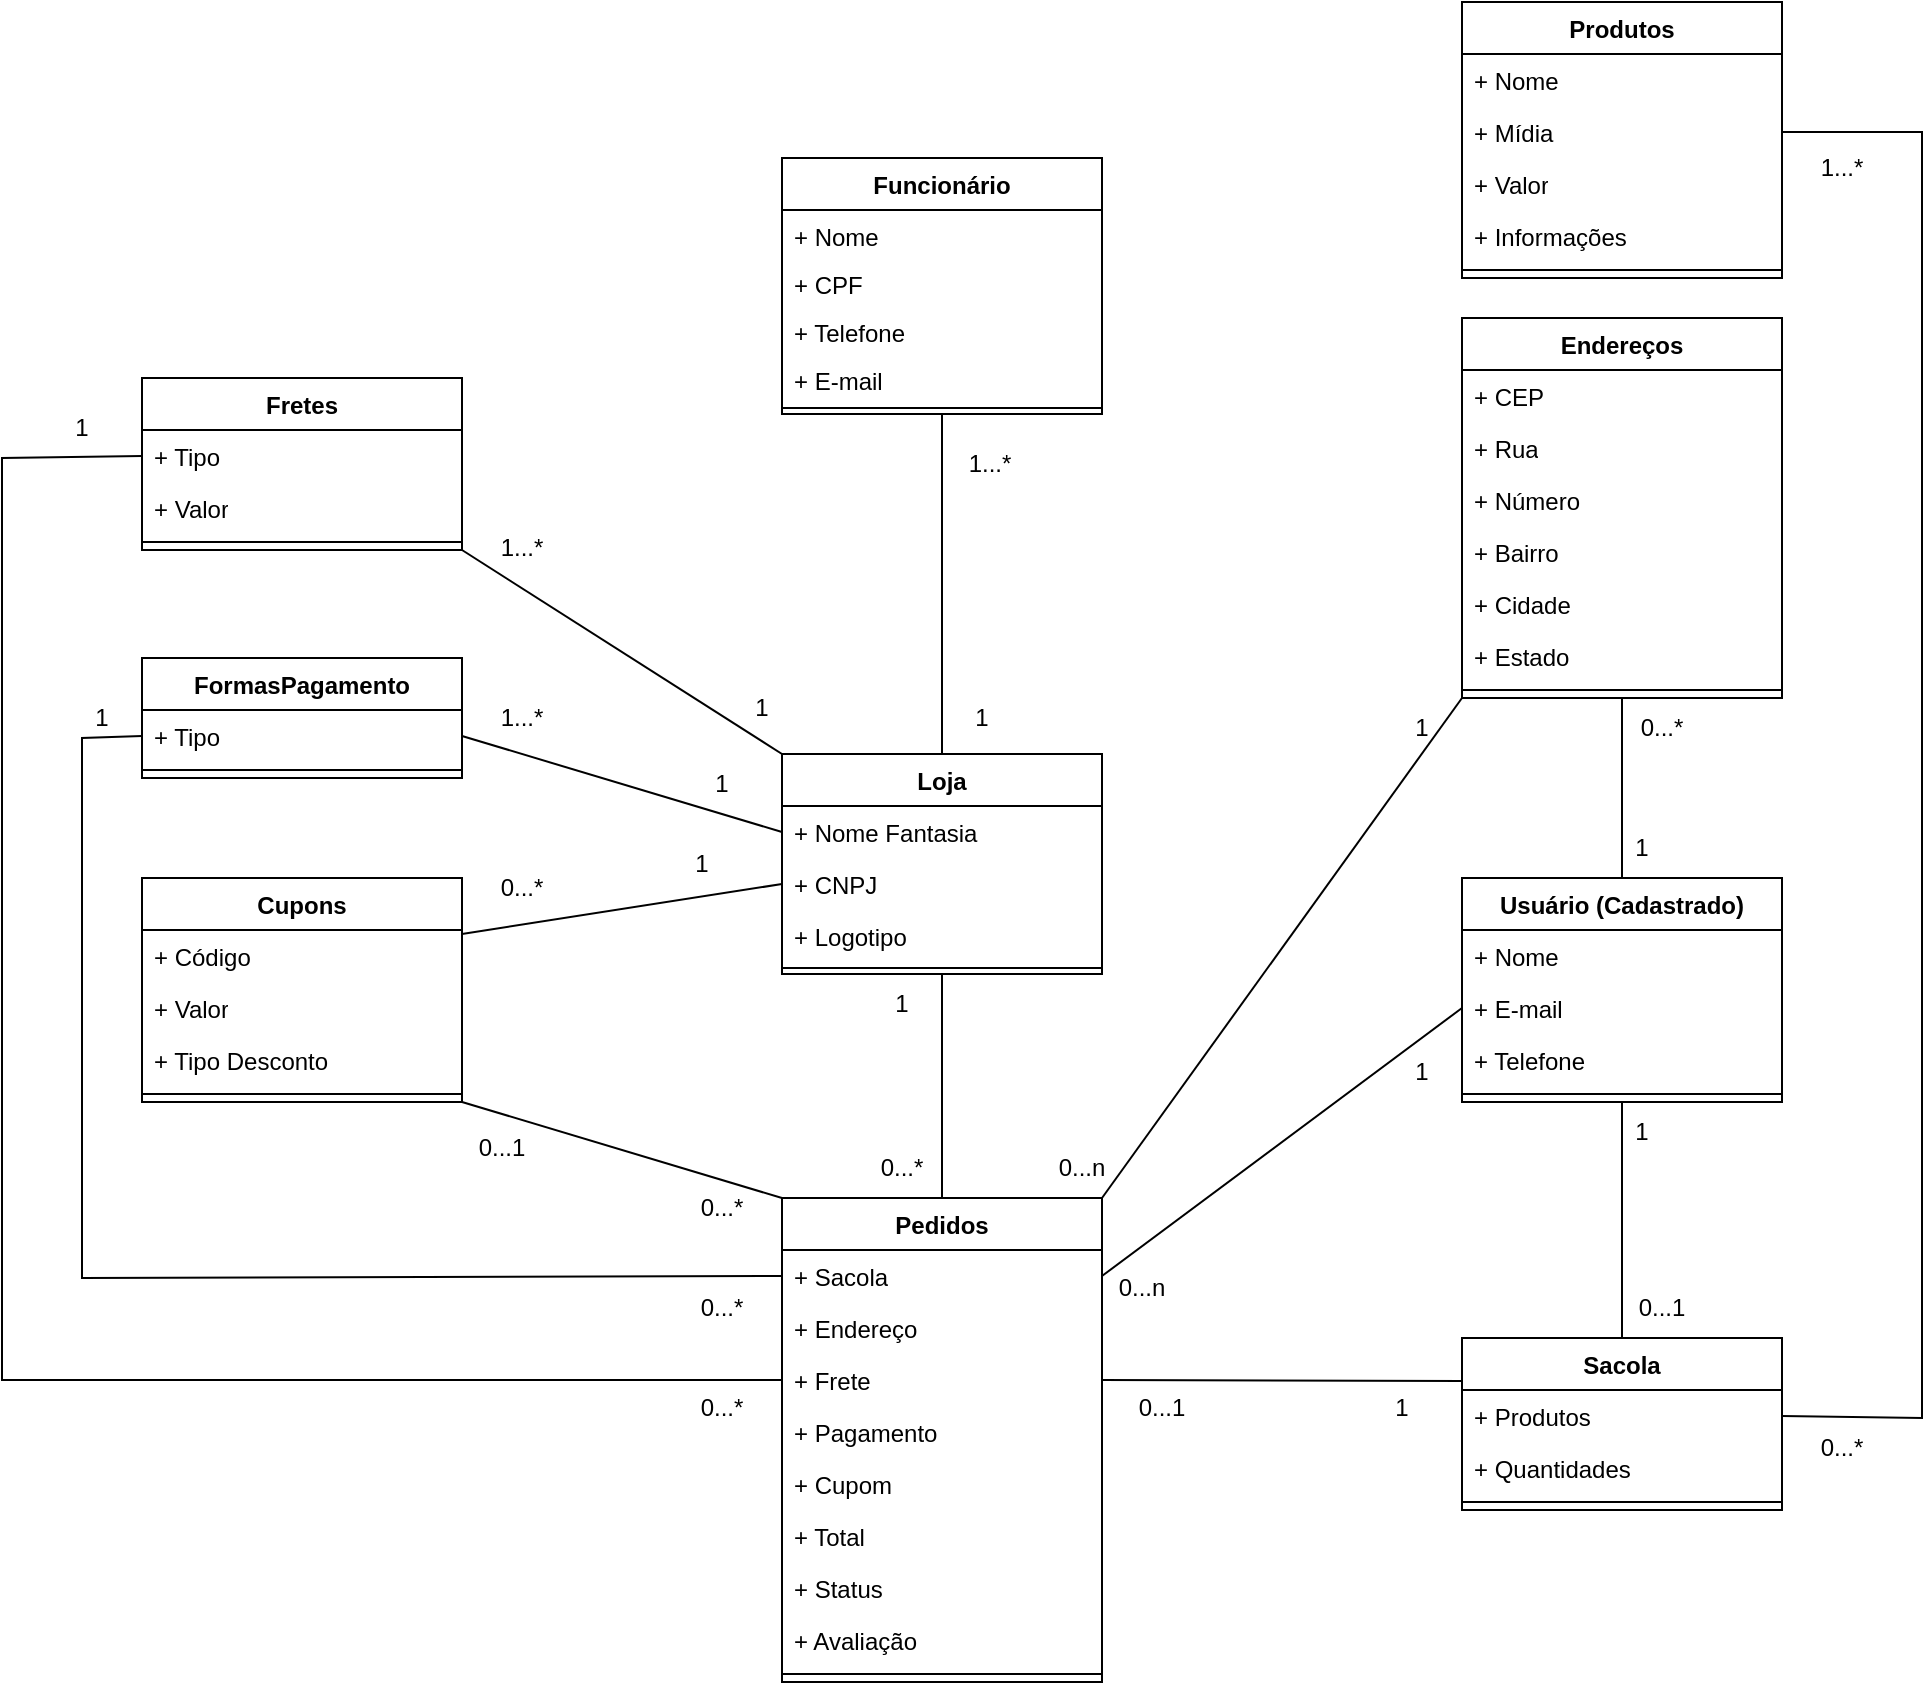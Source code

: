 <mxfile version="24.2.3" type="device">
  <diagram id="C5RBs43oDa-KdzZeNtuy" name="Page-1">
    <mxGraphModel dx="2261" dy="1915" grid="1" gridSize="10" guides="1" tooltips="1" connect="1" arrows="1" fold="1" page="1" pageScale="1" pageWidth="827" pageHeight="1169" math="0" shadow="0">
      <root>
        <mxCell id="WIyWlLk6GJQsqaUBKTNV-0" />
        <mxCell id="WIyWlLk6GJQsqaUBKTNV-1" parent="WIyWlLk6GJQsqaUBKTNV-0" />
        <mxCell id="tByrZ4kUZV2hlQF3_Y7a-0" value="Funcionário" style="swimlane;fontStyle=1;align=center;verticalAlign=top;childLayout=stackLayout;horizontal=1;startSize=26;horizontalStack=0;resizeParent=1;resizeParentMax=0;resizeLast=0;collapsible=1;marginBottom=0;whiteSpace=wrap;html=1;" parent="WIyWlLk6GJQsqaUBKTNV-1" vertex="1">
          <mxGeometry x="280" y="-120" width="160" height="128" as="geometry" />
        </mxCell>
        <mxCell id="tByrZ4kUZV2hlQF3_Y7a-1" value="+ Nome" style="text;strokeColor=none;fillColor=none;align=left;verticalAlign=top;spacingLeft=4;spacingRight=4;overflow=hidden;rotatable=0;points=[[0,0.5],[1,0.5]];portConstraint=eastwest;whiteSpace=wrap;html=1;" parent="tByrZ4kUZV2hlQF3_Y7a-0" vertex="1">
          <mxGeometry y="26" width="160" height="24" as="geometry" />
        </mxCell>
        <mxCell id="tByrZ4kUZV2hlQF3_Y7a-45" value="+ CPF" style="text;strokeColor=none;fillColor=none;align=left;verticalAlign=top;spacingLeft=4;spacingRight=4;overflow=hidden;rotatable=0;points=[[0,0.5],[1,0.5]];portConstraint=eastwest;whiteSpace=wrap;html=1;" parent="tByrZ4kUZV2hlQF3_Y7a-0" vertex="1">
          <mxGeometry y="50" width="160" height="24" as="geometry" />
        </mxCell>
        <mxCell id="kVA3D5kcVRuy-kM1eY3f-5" value="+ Telefone" style="text;strokeColor=none;fillColor=none;align=left;verticalAlign=top;spacingLeft=4;spacingRight=4;overflow=hidden;rotatable=0;points=[[0,0.5],[1,0.5]];portConstraint=eastwest;whiteSpace=wrap;html=1;" vertex="1" parent="tByrZ4kUZV2hlQF3_Y7a-0">
          <mxGeometry y="74" width="160" height="24" as="geometry" />
        </mxCell>
        <mxCell id="kVA3D5kcVRuy-kM1eY3f-6" value="+ E-mail" style="text;strokeColor=none;fillColor=none;align=left;verticalAlign=top;spacingLeft=4;spacingRight=4;overflow=hidden;rotatable=0;points=[[0,0.5],[1,0.5]];portConstraint=eastwest;whiteSpace=wrap;html=1;" vertex="1" parent="tByrZ4kUZV2hlQF3_Y7a-0">
          <mxGeometry y="98" width="160" height="24" as="geometry" />
        </mxCell>
        <mxCell id="tByrZ4kUZV2hlQF3_Y7a-2" value="" style="line;strokeWidth=1;fillColor=none;align=left;verticalAlign=middle;spacingTop=-1;spacingLeft=3;spacingRight=3;rotatable=0;labelPosition=right;points=[];portConstraint=eastwest;strokeColor=inherit;" parent="tByrZ4kUZV2hlQF3_Y7a-0" vertex="1">
          <mxGeometry y="122" width="160" height="6" as="geometry" />
        </mxCell>
        <mxCell id="tByrZ4kUZV2hlQF3_Y7a-4" value="Loja" style="swimlane;fontStyle=1;align=center;verticalAlign=top;childLayout=stackLayout;horizontal=1;startSize=26;horizontalStack=0;resizeParent=1;resizeParentMax=0;resizeLast=0;collapsible=1;marginBottom=0;whiteSpace=wrap;html=1;" parent="WIyWlLk6GJQsqaUBKTNV-1" vertex="1">
          <mxGeometry x="280" y="178" width="160" height="110" as="geometry">
            <mxRectangle x="280" y="260" width="60" height="30" as="alternateBounds" />
          </mxGeometry>
        </mxCell>
        <mxCell id="tByrZ4kUZV2hlQF3_Y7a-5" value="+ Nome Fantasia" style="text;strokeColor=none;fillColor=none;align=left;verticalAlign=top;spacingLeft=4;spacingRight=4;overflow=hidden;rotatable=0;points=[[0,0.5],[1,0.5]];portConstraint=eastwest;whiteSpace=wrap;html=1;" parent="tByrZ4kUZV2hlQF3_Y7a-4" vertex="1">
          <mxGeometry y="26" width="160" height="26" as="geometry" />
        </mxCell>
        <mxCell id="tByrZ4kUZV2hlQF3_Y7a-43" value="+ CNPJ" style="text;strokeColor=none;fillColor=none;align=left;verticalAlign=top;spacingLeft=4;spacingRight=4;overflow=hidden;rotatable=0;points=[[0,0.5],[1,0.5]];portConstraint=eastwest;whiteSpace=wrap;html=1;" parent="tByrZ4kUZV2hlQF3_Y7a-4" vertex="1">
          <mxGeometry y="52" width="160" height="26" as="geometry" />
        </mxCell>
        <mxCell id="tByrZ4kUZV2hlQF3_Y7a-44" value="+ Logotipo" style="text;strokeColor=none;fillColor=none;align=left;verticalAlign=top;spacingLeft=4;spacingRight=4;overflow=hidden;rotatable=0;points=[[0,0.5],[1,0.5]];portConstraint=eastwest;whiteSpace=wrap;html=1;" parent="tByrZ4kUZV2hlQF3_Y7a-4" vertex="1">
          <mxGeometry y="78" width="160" height="26" as="geometry" />
        </mxCell>
        <mxCell id="tByrZ4kUZV2hlQF3_Y7a-6" value="" style="line;strokeWidth=1;fillColor=none;align=left;verticalAlign=middle;spacingTop=-1;spacingLeft=3;spacingRight=3;rotatable=0;labelPosition=right;points=[];portConstraint=eastwest;strokeColor=inherit;" parent="tByrZ4kUZV2hlQF3_Y7a-4" vertex="1">
          <mxGeometry y="104" width="160" height="6" as="geometry" />
        </mxCell>
        <mxCell id="tByrZ4kUZV2hlQF3_Y7a-8" value="Produtos" style="swimlane;fontStyle=1;align=center;verticalAlign=top;childLayout=stackLayout;horizontal=1;startSize=26;horizontalStack=0;resizeParent=1;resizeParentMax=0;resizeLast=0;collapsible=1;marginBottom=0;whiteSpace=wrap;html=1;" parent="WIyWlLk6GJQsqaUBKTNV-1" vertex="1">
          <mxGeometry x="620" y="-198" width="160" height="138" as="geometry" />
        </mxCell>
        <mxCell id="tByrZ4kUZV2hlQF3_Y7a-9" value="+ Nome" style="text;strokeColor=none;fillColor=none;align=left;verticalAlign=top;spacingLeft=4;spacingRight=4;overflow=hidden;rotatable=0;points=[[0,0.5],[1,0.5]];portConstraint=eastwest;whiteSpace=wrap;html=1;" parent="tByrZ4kUZV2hlQF3_Y7a-8" vertex="1">
          <mxGeometry y="26" width="160" height="26" as="geometry" />
        </mxCell>
        <mxCell id="tByrZ4kUZV2hlQF3_Y7a-55" value="+ Mídia" style="text;strokeColor=none;fillColor=none;align=left;verticalAlign=top;spacingLeft=4;spacingRight=4;overflow=hidden;rotatable=0;points=[[0,0.5],[1,0.5]];portConstraint=eastwest;whiteSpace=wrap;html=1;" parent="tByrZ4kUZV2hlQF3_Y7a-8" vertex="1">
          <mxGeometry y="52" width="160" height="26" as="geometry" />
        </mxCell>
        <mxCell id="tByrZ4kUZV2hlQF3_Y7a-56" value="+ Valor" style="text;strokeColor=none;fillColor=none;align=left;verticalAlign=top;spacingLeft=4;spacingRight=4;overflow=hidden;rotatable=0;points=[[0,0.5],[1,0.5]];portConstraint=eastwest;whiteSpace=wrap;html=1;" parent="tByrZ4kUZV2hlQF3_Y7a-8" vertex="1">
          <mxGeometry y="78" width="160" height="26" as="geometry" />
        </mxCell>
        <mxCell id="tByrZ4kUZV2hlQF3_Y7a-57" value="+ Informações" style="text;strokeColor=none;fillColor=none;align=left;verticalAlign=top;spacingLeft=4;spacingRight=4;overflow=hidden;rotatable=0;points=[[0,0.5],[1,0.5]];portConstraint=eastwest;whiteSpace=wrap;html=1;" parent="tByrZ4kUZV2hlQF3_Y7a-8" vertex="1">
          <mxGeometry y="104" width="160" height="26" as="geometry" />
        </mxCell>
        <mxCell id="tByrZ4kUZV2hlQF3_Y7a-10" value="" style="line;strokeWidth=1;fillColor=none;align=left;verticalAlign=middle;spacingTop=-1;spacingLeft=3;spacingRight=3;rotatable=0;labelPosition=right;points=[];portConstraint=eastwest;strokeColor=inherit;" parent="tByrZ4kUZV2hlQF3_Y7a-8" vertex="1">
          <mxGeometry y="130" width="160" height="8" as="geometry" />
        </mxCell>
        <mxCell id="tByrZ4kUZV2hlQF3_Y7a-12" value="Fretes" style="swimlane;fontStyle=1;align=center;verticalAlign=top;childLayout=stackLayout;horizontal=1;startSize=26;horizontalStack=0;resizeParent=1;resizeParentMax=0;resizeLast=0;collapsible=1;marginBottom=0;whiteSpace=wrap;html=1;" parent="WIyWlLk6GJQsqaUBKTNV-1" vertex="1">
          <mxGeometry x="-40" y="-10" width="160" height="86" as="geometry" />
        </mxCell>
        <mxCell id="tByrZ4kUZV2hlQF3_Y7a-13" value="+ Tipo" style="text;strokeColor=none;fillColor=none;align=left;verticalAlign=top;spacingLeft=4;spacingRight=4;overflow=hidden;rotatable=0;points=[[0,0.5],[1,0.5]];portConstraint=eastwest;whiteSpace=wrap;html=1;" parent="tByrZ4kUZV2hlQF3_Y7a-12" vertex="1">
          <mxGeometry y="26" width="160" height="26" as="geometry" />
        </mxCell>
        <mxCell id="tByrZ4kUZV2hlQF3_Y7a-59" value="+ Valor" style="text;strokeColor=none;fillColor=none;align=left;verticalAlign=top;spacingLeft=4;spacingRight=4;overflow=hidden;rotatable=0;points=[[0,0.5],[1,0.5]];portConstraint=eastwest;whiteSpace=wrap;html=1;" parent="tByrZ4kUZV2hlQF3_Y7a-12" vertex="1">
          <mxGeometry y="52" width="160" height="26" as="geometry" />
        </mxCell>
        <mxCell id="tByrZ4kUZV2hlQF3_Y7a-14" value="" style="line;strokeWidth=1;fillColor=none;align=left;verticalAlign=middle;spacingTop=-1;spacingLeft=3;spacingRight=3;rotatable=0;labelPosition=right;points=[];portConstraint=eastwest;strokeColor=inherit;" parent="tByrZ4kUZV2hlQF3_Y7a-12" vertex="1">
          <mxGeometry y="78" width="160" height="8" as="geometry" />
        </mxCell>
        <mxCell id="tByrZ4kUZV2hlQF3_Y7a-16" value="Cupons" style="swimlane;fontStyle=1;align=center;verticalAlign=top;childLayout=stackLayout;horizontal=1;startSize=26;horizontalStack=0;resizeParent=1;resizeParentMax=0;resizeLast=0;collapsible=1;marginBottom=0;whiteSpace=wrap;html=1;" parent="WIyWlLk6GJQsqaUBKTNV-1" vertex="1">
          <mxGeometry x="-40" y="240" width="160" height="112" as="geometry" />
        </mxCell>
        <mxCell id="tByrZ4kUZV2hlQF3_Y7a-17" value="+ Código" style="text;strokeColor=none;fillColor=none;align=left;verticalAlign=top;spacingLeft=4;spacingRight=4;overflow=hidden;rotatable=0;points=[[0,0.5],[1,0.5]];portConstraint=eastwest;whiteSpace=wrap;html=1;" parent="tByrZ4kUZV2hlQF3_Y7a-16" vertex="1">
          <mxGeometry y="26" width="160" height="26" as="geometry" />
        </mxCell>
        <mxCell id="tByrZ4kUZV2hlQF3_Y7a-46" value="+ Valor" style="text;strokeColor=none;fillColor=none;align=left;verticalAlign=top;spacingLeft=4;spacingRight=4;overflow=hidden;rotatable=0;points=[[0,0.5],[1,0.5]];portConstraint=eastwest;whiteSpace=wrap;html=1;" parent="tByrZ4kUZV2hlQF3_Y7a-16" vertex="1">
          <mxGeometry y="52" width="160" height="26" as="geometry" />
        </mxCell>
        <mxCell id="tByrZ4kUZV2hlQF3_Y7a-47" value="+ Tipo Desconto" style="text;strokeColor=none;fillColor=none;align=left;verticalAlign=top;spacingLeft=4;spacingRight=4;overflow=hidden;rotatable=0;points=[[0,0.5],[1,0.5]];portConstraint=eastwest;whiteSpace=wrap;html=1;" parent="tByrZ4kUZV2hlQF3_Y7a-16" vertex="1">
          <mxGeometry y="78" width="160" height="26" as="geometry" />
        </mxCell>
        <mxCell id="tByrZ4kUZV2hlQF3_Y7a-18" value="" style="line;strokeWidth=1;fillColor=none;align=left;verticalAlign=middle;spacingTop=-1;spacingLeft=3;spacingRight=3;rotatable=0;labelPosition=right;points=[];portConstraint=eastwest;strokeColor=inherit;" parent="tByrZ4kUZV2hlQF3_Y7a-16" vertex="1">
          <mxGeometry y="104" width="160" height="8" as="geometry" />
        </mxCell>
        <mxCell id="tByrZ4kUZV2hlQF3_Y7a-20" value="Pedidos" style="swimlane;fontStyle=1;align=center;verticalAlign=top;childLayout=stackLayout;horizontal=1;startSize=26;horizontalStack=0;resizeParent=1;resizeParentMax=0;resizeLast=0;collapsible=1;marginBottom=0;whiteSpace=wrap;html=1;" parent="WIyWlLk6GJQsqaUBKTNV-1" vertex="1">
          <mxGeometry x="280" y="400" width="160" height="242" as="geometry" />
        </mxCell>
        <mxCell id="tByrZ4kUZV2hlQF3_Y7a-21" value="+ Sacola" style="text;strokeColor=none;fillColor=none;align=left;verticalAlign=top;spacingLeft=4;spacingRight=4;overflow=hidden;rotatable=0;points=[[0,0.5],[1,0.5]];portConstraint=eastwest;whiteSpace=wrap;html=1;" parent="tByrZ4kUZV2hlQF3_Y7a-20" vertex="1">
          <mxGeometry y="26" width="160" height="26" as="geometry" />
        </mxCell>
        <mxCell id="tByrZ4kUZV2hlQF3_Y7a-60" value="+ Endereço" style="text;strokeColor=none;fillColor=none;align=left;verticalAlign=top;spacingLeft=4;spacingRight=4;overflow=hidden;rotatable=0;points=[[0,0.5],[1,0.5]];portConstraint=eastwest;whiteSpace=wrap;html=1;" parent="tByrZ4kUZV2hlQF3_Y7a-20" vertex="1">
          <mxGeometry y="52" width="160" height="26" as="geometry" />
        </mxCell>
        <mxCell id="tByrZ4kUZV2hlQF3_Y7a-61" value="+ Frete" style="text;strokeColor=none;fillColor=none;align=left;verticalAlign=top;spacingLeft=4;spacingRight=4;overflow=hidden;rotatable=0;points=[[0,0.5],[1,0.5]];portConstraint=eastwest;whiteSpace=wrap;html=1;" parent="tByrZ4kUZV2hlQF3_Y7a-20" vertex="1">
          <mxGeometry y="78" width="160" height="26" as="geometry" />
        </mxCell>
        <mxCell id="tByrZ4kUZV2hlQF3_Y7a-63" value="+ Pagamento" style="text;strokeColor=none;fillColor=none;align=left;verticalAlign=top;spacingLeft=4;spacingRight=4;overflow=hidden;rotatable=0;points=[[0,0.5],[1,0.5]];portConstraint=eastwest;whiteSpace=wrap;html=1;" parent="tByrZ4kUZV2hlQF3_Y7a-20" vertex="1">
          <mxGeometry y="104" width="160" height="26" as="geometry" />
        </mxCell>
        <mxCell id="tByrZ4kUZV2hlQF3_Y7a-62" value="+ Cupom" style="text;strokeColor=none;fillColor=none;align=left;verticalAlign=top;spacingLeft=4;spacingRight=4;overflow=hidden;rotatable=0;points=[[0,0.5],[1,0.5]];portConstraint=eastwest;whiteSpace=wrap;html=1;" parent="tByrZ4kUZV2hlQF3_Y7a-20" vertex="1">
          <mxGeometry y="130" width="160" height="26" as="geometry" />
        </mxCell>
        <mxCell id="kVA3D5kcVRuy-kM1eY3f-3" value="+ Total" style="text;strokeColor=none;fillColor=none;align=left;verticalAlign=top;spacingLeft=4;spacingRight=4;overflow=hidden;rotatable=0;points=[[0,0.5],[1,0.5]];portConstraint=eastwest;whiteSpace=wrap;html=1;" vertex="1" parent="tByrZ4kUZV2hlQF3_Y7a-20">
          <mxGeometry y="156" width="160" height="26" as="geometry" />
        </mxCell>
        <mxCell id="kVA3D5kcVRuy-kM1eY3f-2" value="+ Status" style="text;strokeColor=none;fillColor=none;align=left;verticalAlign=top;spacingLeft=4;spacingRight=4;overflow=hidden;rotatable=0;points=[[0,0.5],[1,0.5]];portConstraint=eastwest;whiteSpace=wrap;html=1;" vertex="1" parent="tByrZ4kUZV2hlQF3_Y7a-20">
          <mxGeometry y="182" width="160" height="26" as="geometry" />
        </mxCell>
        <mxCell id="kVA3D5kcVRuy-kM1eY3f-4" value="+ Avaliação" style="text;strokeColor=none;fillColor=none;align=left;verticalAlign=top;spacingLeft=4;spacingRight=4;overflow=hidden;rotatable=0;points=[[0,0.5],[1,0.5]];portConstraint=eastwest;whiteSpace=wrap;html=1;" vertex="1" parent="tByrZ4kUZV2hlQF3_Y7a-20">
          <mxGeometry y="208" width="160" height="26" as="geometry" />
        </mxCell>
        <mxCell id="tByrZ4kUZV2hlQF3_Y7a-22" value="" style="line;strokeWidth=1;fillColor=none;align=left;verticalAlign=middle;spacingTop=-1;spacingLeft=3;spacingRight=3;rotatable=0;labelPosition=right;points=[];portConstraint=eastwest;strokeColor=inherit;" parent="tByrZ4kUZV2hlQF3_Y7a-20" vertex="1">
          <mxGeometry y="234" width="160" height="8" as="geometry" />
        </mxCell>
        <mxCell id="tByrZ4kUZV2hlQF3_Y7a-24" value="Sacola" style="swimlane;fontStyle=1;align=center;verticalAlign=top;childLayout=stackLayout;horizontal=1;startSize=26;horizontalStack=0;resizeParent=1;resizeParentMax=0;resizeLast=0;collapsible=1;marginBottom=0;whiteSpace=wrap;html=1;" parent="WIyWlLk6GJQsqaUBKTNV-1" vertex="1">
          <mxGeometry x="620" y="470" width="160" height="86" as="geometry" />
        </mxCell>
        <mxCell id="tByrZ4kUZV2hlQF3_Y7a-25" value="+ Produtos" style="text;strokeColor=none;fillColor=none;align=left;verticalAlign=top;spacingLeft=4;spacingRight=4;overflow=hidden;rotatable=0;points=[[0,0.5],[1,0.5]];portConstraint=eastwest;whiteSpace=wrap;html=1;" parent="tByrZ4kUZV2hlQF3_Y7a-24" vertex="1">
          <mxGeometry y="26" width="160" height="26" as="geometry" />
        </mxCell>
        <mxCell id="tByrZ4kUZV2hlQF3_Y7a-58" value="+ Quantidades" style="text;strokeColor=none;fillColor=none;align=left;verticalAlign=top;spacingLeft=4;spacingRight=4;overflow=hidden;rotatable=0;points=[[0,0.5],[1,0.5]];portConstraint=eastwest;whiteSpace=wrap;html=1;" parent="tByrZ4kUZV2hlQF3_Y7a-24" vertex="1">
          <mxGeometry y="52" width="160" height="26" as="geometry" />
        </mxCell>
        <mxCell id="tByrZ4kUZV2hlQF3_Y7a-26" value="" style="line;strokeWidth=1;fillColor=none;align=left;verticalAlign=middle;spacingTop=-1;spacingLeft=3;spacingRight=3;rotatable=0;labelPosition=right;points=[];portConstraint=eastwest;strokeColor=inherit;" parent="tByrZ4kUZV2hlQF3_Y7a-24" vertex="1">
          <mxGeometry y="78" width="160" height="8" as="geometry" />
        </mxCell>
        <mxCell id="tByrZ4kUZV2hlQF3_Y7a-28" value="Usuário (Cadastrado)" style="swimlane;fontStyle=1;align=center;verticalAlign=top;childLayout=stackLayout;horizontal=1;startSize=26;horizontalStack=0;resizeParent=1;resizeParentMax=0;resizeLast=0;collapsible=1;marginBottom=0;whiteSpace=wrap;html=1;" parent="WIyWlLk6GJQsqaUBKTNV-1" vertex="1">
          <mxGeometry x="620" y="240" width="160" height="112" as="geometry" />
        </mxCell>
        <mxCell id="tByrZ4kUZV2hlQF3_Y7a-29" value="+ Nome" style="text;strokeColor=none;fillColor=none;align=left;verticalAlign=top;spacingLeft=4;spacingRight=4;overflow=hidden;rotatable=0;points=[[0,0.5],[1,0.5]];portConstraint=eastwest;whiteSpace=wrap;html=1;" parent="tByrZ4kUZV2hlQF3_Y7a-28" vertex="1">
          <mxGeometry y="26" width="160" height="26" as="geometry" />
        </mxCell>
        <mxCell id="tByrZ4kUZV2hlQF3_Y7a-48" value="+ E-mail" style="text;strokeColor=none;fillColor=none;align=left;verticalAlign=top;spacingLeft=4;spacingRight=4;overflow=hidden;rotatable=0;points=[[0,0.5],[1,0.5]];portConstraint=eastwest;whiteSpace=wrap;html=1;" parent="tByrZ4kUZV2hlQF3_Y7a-28" vertex="1">
          <mxGeometry y="52" width="160" height="26" as="geometry" />
        </mxCell>
        <mxCell id="tByrZ4kUZV2hlQF3_Y7a-49" value="+ Telefone" style="text;strokeColor=none;fillColor=none;align=left;verticalAlign=top;spacingLeft=4;spacingRight=4;overflow=hidden;rotatable=0;points=[[0,0.5],[1,0.5]];portConstraint=eastwest;whiteSpace=wrap;html=1;" parent="tByrZ4kUZV2hlQF3_Y7a-28" vertex="1">
          <mxGeometry y="78" width="160" height="26" as="geometry" />
        </mxCell>
        <mxCell id="tByrZ4kUZV2hlQF3_Y7a-30" value="" style="line;strokeWidth=1;fillColor=none;align=left;verticalAlign=middle;spacingTop=-1;spacingLeft=3;spacingRight=3;rotatable=0;labelPosition=right;points=[];portConstraint=eastwest;strokeColor=inherit;" parent="tByrZ4kUZV2hlQF3_Y7a-28" vertex="1">
          <mxGeometry y="104" width="160" height="8" as="geometry" />
        </mxCell>
        <mxCell id="tByrZ4kUZV2hlQF3_Y7a-32" value="Endereços" style="swimlane;fontStyle=1;align=center;verticalAlign=top;childLayout=stackLayout;horizontal=1;startSize=26;horizontalStack=0;resizeParent=1;resizeParentMax=0;resizeLast=0;collapsible=1;marginBottom=0;whiteSpace=wrap;html=1;" parent="WIyWlLk6GJQsqaUBKTNV-1" vertex="1">
          <mxGeometry x="620" y="-40" width="160" height="190" as="geometry" />
        </mxCell>
        <mxCell id="tByrZ4kUZV2hlQF3_Y7a-33" value="+ CEP" style="text;strokeColor=none;fillColor=none;align=left;verticalAlign=top;spacingLeft=4;spacingRight=4;overflow=hidden;rotatable=0;points=[[0,0.5],[1,0.5]];portConstraint=eastwest;whiteSpace=wrap;html=1;" parent="tByrZ4kUZV2hlQF3_Y7a-32" vertex="1">
          <mxGeometry y="26" width="160" height="26" as="geometry" />
        </mxCell>
        <mxCell id="tByrZ4kUZV2hlQF3_Y7a-51" value="+ Rua" style="text;strokeColor=none;fillColor=none;align=left;verticalAlign=top;spacingLeft=4;spacingRight=4;overflow=hidden;rotatable=0;points=[[0,0.5],[1,0.5]];portConstraint=eastwest;whiteSpace=wrap;html=1;" parent="tByrZ4kUZV2hlQF3_Y7a-32" vertex="1">
          <mxGeometry y="52" width="160" height="26" as="geometry" />
        </mxCell>
        <mxCell id="tByrZ4kUZV2hlQF3_Y7a-52" value="+ Número" style="text;strokeColor=none;fillColor=none;align=left;verticalAlign=top;spacingLeft=4;spacingRight=4;overflow=hidden;rotatable=0;points=[[0,0.5],[1,0.5]];portConstraint=eastwest;whiteSpace=wrap;html=1;" parent="tByrZ4kUZV2hlQF3_Y7a-32" vertex="1">
          <mxGeometry y="78" width="160" height="26" as="geometry" />
        </mxCell>
        <mxCell id="tByrZ4kUZV2hlQF3_Y7a-53" value="+ Bairro" style="text;strokeColor=none;fillColor=none;align=left;verticalAlign=top;spacingLeft=4;spacingRight=4;overflow=hidden;rotatable=0;points=[[0,0.5],[1,0.5]];portConstraint=eastwest;whiteSpace=wrap;html=1;" parent="tByrZ4kUZV2hlQF3_Y7a-32" vertex="1">
          <mxGeometry y="104" width="160" height="26" as="geometry" />
        </mxCell>
        <mxCell id="kVA3D5kcVRuy-kM1eY3f-0" value="+ Cidade" style="text;strokeColor=none;fillColor=none;align=left;verticalAlign=top;spacingLeft=4;spacingRight=4;overflow=hidden;rotatable=0;points=[[0,0.5],[1,0.5]];portConstraint=eastwest;whiteSpace=wrap;html=1;" vertex="1" parent="tByrZ4kUZV2hlQF3_Y7a-32">
          <mxGeometry y="130" width="160" height="26" as="geometry" />
        </mxCell>
        <mxCell id="kVA3D5kcVRuy-kM1eY3f-1" value="+ Estado" style="text;strokeColor=none;fillColor=none;align=left;verticalAlign=top;spacingLeft=4;spacingRight=4;overflow=hidden;rotatable=0;points=[[0,0.5],[1,0.5]];portConstraint=eastwest;whiteSpace=wrap;html=1;" vertex="1" parent="tByrZ4kUZV2hlQF3_Y7a-32">
          <mxGeometry y="156" width="160" height="26" as="geometry" />
        </mxCell>
        <mxCell id="tByrZ4kUZV2hlQF3_Y7a-34" value="" style="line;strokeWidth=1;fillColor=none;align=left;verticalAlign=middle;spacingTop=-1;spacingLeft=3;spacingRight=3;rotatable=0;labelPosition=right;points=[];portConstraint=eastwest;strokeColor=inherit;" parent="tByrZ4kUZV2hlQF3_Y7a-32" vertex="1">
          <mxGeometry y="182" width="160" height="8" as="geometry" />
        </mxCell>
        <mxCell id="tByrZ4kUZV2hlQF3_Y7a-36" value="FormasPagamento" style="swimlane;fontStyle=1;align=center;verticalAlign=top;childLayout=stackLayout;horizontal=1;startSize=26;horizontalStack=0;resizeParent=1;resizeParentMax=0;resizeLast=0;collapsible=1;marginBottom=0;whiteSpace=wrap;html=1;" parent="WIyWlLk6GJQsqaUBKTNV-1" vertex="1">
          <mxGeometry x="-40" y="130" width="160" height="60" as="geometry" />
        </mxCell>
        <mxCell id="tByrZ4kUZV2hlQF3_Y7a-37" value="+ Tipo" style="text;strokeColor=none;fillColor=none;align=left;verticalAlign=top;spacingLeft=4;spacingRight=4;overflow=hidden;rotatable=0;points=[[0,0.5],[1,0.5]];portConstraint=eastwest;whiteSpace=wrap;html=1;" parent="tByrZ4kUZV2hlQF3_Y7a-36" vertex="1">
          <mxGeometry y="26" width="160" height="26" as="geometry" />
        </mxCell>
        <mxCell id="tByrZ4kUZV2hlQF3_Y7a-38" value="" style="line;strokeWidth=1;fillColor=none;align=left;verticalAlign=middle;spacingTop=-1;spacingLeft=3;spacingRight=3;rotatable=0;labelPosition=right;points=[];portConstraint=eastwest;strokeColor=inherit;" parent="tByrZ4kUZV2hlQF3_Y7a-36" vertex="1">
          <mxGeometry y="52" width="160" height="8" as="geometry" />
        </mxCell>
        <mxCell id="sFIjfg-P7H85I34g_4fi-9" value="" style="endArrow=none;html=1;rounded=0;entryX=0.5;entryY=1;entryDx=0;entryDy=0;exitX=0.5;exitY=0;exitDx=0;exitDy=0;" parent="WIyWlLk6GJQsqaUBKTNV-1" source="tByrZ4kUZV2hlQF3_Y7a-4" target="tByrZ4kUZV2hlQF3_Y7a-0" edge="1">
          <mxGeometry width="50" height="50" relative="1" as="geometry">
            <mxPoint x="390" y="290" as="sourcePoint" />
            <mxPoint x="440" y="240" as="targetPoint" />
          </mxGeometry>
        </mxCell>
        <mxCell id="sFIjfg-P7H85I34g_4fi-10" value="" style="endArrow=none;html=1;rounded=0;entryX=1;entryY=1;entryDx=0;entryDy=0;exitX=0;exitY=0;exitDx=0;exitDy=0;" parent="WIyWlLk6GJQsqaUBKTNV-1" source="tByrZ4kUZV2hlQF3_Y7a-4" target="tByrZ4kUZV2hlQF3_Y7a-12" edge="1">
          <mxGeometry width="50" height="50" relative="1" as="geometry">
            <mxPoint x="390" y="270" as="sourcePoint" />
            <mxPoint x="440" y="220" as="targetPoint" />
          </mxGeometry>
        </mxCell>
        <mxCell id="sFIjfg-P7H85I34g_4fi-11" value="" style="endArrow=none;html=1;rounded=0;exitX=1;exitY=0.5;exitDx=0;exitDy=0;entryX=0;entryY=0.5;entryDx=0;entryDy=0;" parent="WIyWlLk6GJQsqaUBKTNV-1" source="tByrZ4kUZV2hlQF3_Y7a-37" target="tByrZ4kUZV2hlQF3_Y7a-5" edge="1">
          <mxGeometry width="50" height="50" relative="1" as="geometry">
            <mxPoint x="390" y="270" as="sourcePoint" />
            <mxPoint x="440" y="220" as="targetPoint" />
          </mxGeometry>
        </mxCell>
        <mxCell id="sFIjfg-P7H85I34g_4fi-15" value="" style="endArrow=none;html=1;rounded=0;exitX=1;exitY=0.25;exitDx=0;exitDy=0;entryX=0;entryY=0.5;entryDx=0;entryDy=0;" parent="WIyWlLk6GJQsqaUBKTNV-1" source="tByrZ4kUZV2hlQF3_Y7a-16" target="tByrZ4kUZV2hlQF3_Y7a-43" edge="1">
          <mxGeometry width="50" height="50" relative="1" as="geometry">
            <mxPoint x="390" y="270" as="sourcePoint" />
            <mxPoint x="440" y="220" as="targetPoint" />
          </mxGeometry>
        </mxCell>
        <mxCell id="sFIjfg-P7H85I34g_4fi-17" value="" style="endArrow=none;html=1;rounded=0;exitX=0.5;exitY=0;exitDx=0;exitDy=0;entryX=0.5;entryY=1;entryDx=0;entryDy=0;" parent="WIyWlLk6GJQsqaUBKTNV-1" source="tByrZ4kUZV2hlQF3_Y7a-20" target="tByrZ4kUZV2hlQF3_Y7a-4" edge="1">
          <mxGeometry width="50" height="50" relative="1" as="geometry">
            <mxPoint x="390" y="330" as="sourcePoint" />
            <mxPoint x="440" y="280" as="targetPoint" />
          </mxGeometry>
        </mxCell>
        <mxCell id="sFIjfg-P7H85I34g_4fi-18" value="" style="endArrow=none;html=1;rounded=0;entryX=0.5;entryY=1;entryDx=0;entryDy=0;exitX=0.5;exitY=0;exitDx=0;exitDy=0;" parent="WIyWlLk6GJQsqaUBKTNV-1" source="tByrZ4kUZV2hlQF3_Y7a-24" target="tByrZ4kUZV2hlQF3_Y7a-28" edge="1">
          <mxGeometry width="50" height="50" relative="1" as="geometry">
            <mxPoint x="390" y="330" as="sourcePoint" />
            <mxPoint x="440" y="280" as="targetPoint" />
          </mxGeometry>
        </mxCell>
        <mxCell id="sFIjfg-P7H85I34g_4fi-19" value="" style="endArrow=none;html=1;rounded=0;entryX=0.5;entryY=1;entryDx=0;entryDy=0;exitX=0.5;exitY=0;exitDx=0;exitDy=0;" parent="WIyWlLk6GJQsqaUBKTNV-1" source="tByrZ4kUZV2hlQF3_Y7a-28" target="tByrZ4kUZV2hlQF3_Y7a-32" edge="1">
          <mxGeometry width="50" height="50" relative="1" as="geometry">
            <mxPoint x="390" y="330" as="sourcePoint" />
            <mxPoint x="440" y="280" as="targetPoint" />
          </mxGeometry>
        </mxCell>
        <mxCell id="sFIjfg-P7H85I34g_4fi-20" value="" style="endArrow=none;html=1;rounded=0;entryX=0;entryY=0.5;entryDx=0;entryDy=0;exitX=1;exitY=0.5;exitDx=0;exitDy=0;" parent="WIyWlLk6GJQsqaUBKTNV-1" source="tByrZ4kUZV2hlQF3_Y7a-21" target="tByrZ4kUZV2hlQF3_Y7a-48" edge="1">
          <mxGeometry width="50" height="50" relative="1" as="geometry">
            <mxPoint x="440" y="400" as="sourcePoint" />
            <mxPoint x="440" y="280" as="targetPoint" />
          </mxGeometry>
        </mxCell>
        <mxCell id="sFIjfg-P7H85I34g_4fi-21" value="" style="endArrow=none;html=1;rounded=0;entryX=0;entryY=1;entryDx=0;entryDy=0;exitX=1;exitY=0;exitDx=0;exitDy=0;" parent="WIyWlLk6GJQsqaUBKTNV-1" source="tByrZ4kUZV2hlQF3_Y7a-20" target="tByrZ4kUZV2hlQF3_Y7a-32" edge="1">
          <mxGeometry width="50" height="50" relative="1" as="geometry">
            <mxPoint x="430" y="370" as="sourcePoint" />
            <mxPoint x="440" y="280" as="targetPoint" />
          </mxGeometry>
        </mxCell>
        <mxCell id="sFIjfg-P7H85I34g_4fi-23" value="" style="endArrow=none;html=1;rounded=0;exitX=1;exitY=0.5;exitDx=0;exitDy=0;entryX=0;entryY=0.25;entryDx=0;entryDy=0;" parent="WIyWlLk6GJQsqaUBKTNV-1" source="tByrZ4kUZV2hlQF3_Y7a-61" target="tByrZ4kUZV2hlQF3_Y7a-24" edge="1">
          <mxGeometry width="50" height="50" relative="1" as="geometry">
            <mxPoint x="510" y="520" as="sourcePoint" />
            <mxPoint x="560" y="470" as="targetPoint" />
          </mxGeometry>
        </mxCell>
        <mxCell id="sFIjfg-P7H85I34g_4fi-29" value="" style="endArrow=none;html=1;rounded=0;entryX=1;entryY=0.5;entryDx=0;entryDy=0;exitX=1;exitY=0.5;exitDx=0;exitDy=0;" parent="WIyWlLk6GJQsqaUBKTNV-1" source="tByrZ4kUZV2hlQF3_Y7a-25" target="tByrZ4kUZV2hlQF3_Y7a-55" edge="1">
          <mxGeometry width="50" height="50" relative="1" as="geometry">
            <mxPoint x="480" y="240" as="sourcePoint" />
            <mxPoint x="530" y="190" as="targetPoint" />
            <Array as="points">
              <mxPoint x="850" y="510" />
              <mxPoint x="850" y="-133" />
            </Array>
          </mxGeometry>
        </mxCell>
        <mxCell id="sFIjfg-P7H85I34g_4fi-30" value="" style="endArrow=none;html=1;rounded=0;entryX=1;entryY=1;entryDx=0;entryDy=0;exitX=0;exitY=0;exitDx=0;exitDy=0;" parent="WIyWlLk6GJQsqaUBKTNV-1" source="tByrZ4kUZV2hlQF3_Y7a-20" target="tByrZ4kUZV2hlQF3_Y7a-16" edge="1">
          <mxGeometry width="50" height="50" relative="1" as="geometry">
            <mxPoint x="130" y="420" as="sourcePoint" />
            <mxPoint x="180" y="370" as="targetPoint" />
          </mxGeometry>
        </mxCell>
        <mxCell id="sFIjfg-P7H85I34g_4fi-31" value="" style="endArrow=none;html=1;rounded=0;entryX=0;entryY=0.5;entryDx=0;entryDy=0;exitX=0;exitY=0.5;exitDx=0;exitDy=0;" parent="WIyWlLk6GJQsqaUBKTNV-1" source="tByrZ4kUZV2hlQF3_Y7a-37" target="tByrZ4kUZV2hlQF3_Y7a-21" edge="1">
          <mxGeometry width="50" height="50" relative="1" as="geometry">
            <mxPoint x="-80" y="440" as="sourcePoint" />
            <mxPoint x="140" y="450" as="targetPoint" />
            <Array as="points">
              <mxPoint x="-70" y="170" />
              <mxPoint x="-70" y="440" />
            </Array>
          </mxGeometry>
        </mxCell>
        <mxCell id="sFIjfg-P7H85I34g_4fi-32" value="" style="endArrow=none;html=1;rounded=0;entryX=0;entryY=0.5;entryDx=0;entryDy=0;exitX=0;exitY=0.5;exitDx=0;exitDy=0;" parent="WIyWlLk6GJQsqaUBKTNV-1" source="tByrZ4kUZV2hlQF3_Y7a-13" target="tByrZ4kUZV2hlQF3_Y7a-61" edge="1">
          <mxGeometry width="50" height="50" relative="1" as="geometry">
            <mxPoint x="-140" y="490" as="sourcePoint" />
            <mxPoint x="120" y="470" as="targetPoint" />
            <Array as="points">
              <mxPoint x="-110" y="30" />
              <mxPoint x="-110" y="491" />
            </Array>
          </mxGeometry>
        </mxCell>
        <mxCell id="sFIjfg-P7H85I34g_4fi-33" value="1" style="text;html=1;align=center;verticalAlign=middle;whiteSpace=wrap;rounded=0;" parent="WIyWlLk6GJQsqaUBKTNV-1" vertex="1">
          <mxGeometry x="560" y="490" width="60" height="30" as="geometry" />
        </mxCell>
        <mxCell id="sFIjfg-P7H85I34g_4fi-34" value="1...*" style="text;html=1;align=center;verticalAlign=middle;whiteSpace=wrap;rounded=0;" parent="WIyWlLk6GJQsqaUBKTNV-1" vertex="1">
          <mxGeometry x="780" y="-130" width="60" height="30" as="geometry" />
        </mxCell>
        <mxCell id="sFIjfg-P7H85I34g_4fi-35" value="0...*" style="text;html=1;align=center;verticalAlign=middle;whiteSpace=wrap;rounded=0;" parent="WIyWlLk6GJQsqaUBKTNV-1" vertex="1">
          <mxGeometry x="780" y="510" width="60" height="30" as="geometry" />
        </mxCell>
        <mxCell id="sFIjfg-P7H85I34g_4fi-36" value="0...1" style="text;html=1;align=center;verticalAlign=middle;whiteSpace=wrap;rounded=0;" parent="WIyWlLk6GJQsqaUBKTNV-1" vertex="1">
          <mxGeometry x="440" y="490" width="60" height="30" as="geometry" />
        </mxCell>
        <mxCell id="sFIjfg-P7H85I34g_4fi-38" value="0...1" style="text;html=1;align=center;verticalAlign=middle;whiteSpace=wrap;rounded=0;" parent="WIyWlLk6GJQsqaUBKTNV-1" vertex="1">
          <mxGeometry x="690" y="440" width="60" height="30" as="geometry" />
        </mxCell>
        <mxCell id="sFIjfg-P7H85I34g_4fi-39" value="0...n" style="text;html=1;align=center;verticalAlign=middle;whiteSpace=wrap;rounded=0;" parent="WIyWlLk6GJQsqaUBKTNV-1" vertex="1">
          <mxGeometry x="430" y="430" width="60" height="30" as="geometry" />
        </mxCell>
        <mxCell id="sFIjfg-P7H85I34g_4fi-41" value="1" style="text;html=1;align=center;verticalAlign=middle;whiteSpace=wrap;rounded=0;" parent="WIyWlLk6GJQsqaUBKTNV-1" vertex="1">
          <mxGeometry x="570" y="150" width="60" height="30" as="geometry" />
        </mxCell>
        <mxCell id="sFIjfg-P7H85I34g_4fi-42" value="1" style="text;html=1;align=center;verticalAlign=middle;whiteSpace=wrap;rounded=0;" parent="WIyWlLk6GJQsqaUBKTNV-1" vertex="1">
          <mxGeometry x="350" y="145" width="60" height="30" as="geometry" />
        </mxCell>
        <mxCell id="sFIjfg-P7H85I34g_4fi-43" value="1...*" style="text;html=1;align=center;verticalAlign=middle;whiteSpace=wrap;rounded=0;" parent="WIyWlLk6GJQsqaUBKTNV-1" vertex="1">
          <mxGeometry x="354" y="18" width="60" height="30" as="geometry" />
        </mxCell>
        <mxCell id="sFIjfg-P7H85I34g_4fi-44" value="1" style="text;html=1;align=center;verticalAlign=middle;whiteSpace=wrap;rounded=0;" parent="WIyWlLk6GJQsqaUBKTNV-1" vertex="1">
          <mxGeometry x="310" y="288" width="60" height="30" as="geometry" />
        </mxCell>
        <mxCell id="sFIjfg-P7H85I34g_4fi-45" value="0...*" style="text;html=1;align=center;verticalAlign=middle;whiteSpace=wrap;rounded=0;" parent="WIyWlLk6GJQsqaUBKTNV-1" vertex="1">
          <mxGeometry x="310" y="370" width="60" height="30" as="geometry" />
        </mxCell>
        <mxCell id="sFIjfg-P7H85I34g_4fi-46" value="1" style="text;html=1;align=center;verticalAlign=middle;whiteSpace=wrap;rounded=0;" parent="WIyWlLk6GJQsqaUBKTNV-1" vertex="1">
          <mxGeometry x="-100" width="60" height="30" as="geometry" />
        </mxCell>
        <mxCell id="sFIjfg-P7H85I34g_4fi-47" value="0...*" style="text;html=1;align=center;verticalAlign=middle;whiteSpace=wrap;rounded=0;" parent="WIyWlLk6GJQsqaUBKTNV-1" vertex="1">
          <mxGeometry x="220" y="490" width="60" height="30" as="geometry" />
        </mxCell>
        <mxCell id="sFIjfg-P7H85I34g_4fi-48" value="1" style="text;html=1;align=center;verticalAlign=middle;whiteSpace=wrap;rounded=0;" parent="WIyWlLk6GJQsqaUBKTNV-1" vertex="1">
          <mxGeometry x="-90" y="145" width="60" height="30" as="geometry" />
        </mxCell>
        <mxCell id="sFIjfg-P7H85I34g_4fi-49" value="0...*" style="text;html=1;align=center;verticalAlign=middle;whiteSpace=wrap;rounded=0;" parent="WIyWlLk6GJQsqaUBKTNV-1" vertex="1">
          <mxGeometry x="220" y="440" width="60" height="30" as="geometry" />
        </mxCell>
        <mxCell id="sFIjfg-P7H85I34g_4fi-50" value="0...1" style="text;html=1;align=center;verticalAlign=middle;whiteSpace=wrap;rounded=0;" parent="WIyWlLk6GJQsqaUBKTNV-1" vertex="1">
          <mxGeometry x="110" y="360" width="60" height="30" as="geometry" />
        </mxCell>
        <mxCell id="sFIjfg-P7H85I34g_4fi-51" value="0...*" style="text;html=1;align=center;verticalAlign=middle;whiteSpace=wrap;rounded=0;" parent="WIyWlLk6GJQsqaUBKTNV-1" vertex="1">
          <mxGeometry x="220" y="390" width="60" height="30" as="geometry" />
        </mxCell>
        <mxCell id="sFIjfg-P7H85I34g_4fi-52" value="1...*" style="text;html=1;align=center;verticalAlign=middle;whiteSpace=wrap;rounded=0;" parent="WIyWlLk6GJQsqaUBKTNV-1" vertex="1">
          <mxGeometry x="120" y="60" width="60" height="30" as="geometry" />
        </mxCell>
        <mxCell id="sFIjfg-P7H85I34g_4fi-53" value="1...*" style="text;html=1;align=center;verticalAlign=middle;whiteSpace=wrap;rounded=0;" parent="WIyWlLk6GJQsqaUBKTNV-1" vertex="1">
          <mxGeometry x="120" y="145" width="60" height="30" as="geometry" />
        </mxCell>
        <mxCell id="sFIjfg-P7H85I34g_4fi-54" value="0...*" style="text;html=1;align=center;verticalAlign=middle;whiteSpace=wrap;rounded=0;" parent="WIyWlLk6GJQsqaUBKTNV-1" vertex="1">
          <mxGeometry x="120" y="230" width="60" height="30" as="geometry" />
        </mxCell>
        <mxCell id="sFIjfg-P7H85I34g_4fi-55" value="1" style="text;html=1;align=center;verticalAlign=middle;whiteSpace=wrap;rounded=0;" parent="WIyWlLk6GJQsqaUBKTNV-1" vertex="1">
          <mxGeometry x="240" y="140" width="60" height="30" as="geometry" />
        </mxCell>
        <mxCell id="sFIjfg-P7H85I34g_4fi-56" value="1" style="text;html=1;align=center;verticalAlign=middle;whiteSpace=wrap;rounded=0;" parent="WIyWlLk6GJQsqaUBKTNV-1" vertex="1">
          <mxGeometry x="220" y="178" width="60" height="30" as="geometry" />
        </mxCell>
        <mxCell id="sFIjfg-P7H85I34g_4fi-57" value="1" style="text;html=1;align=center;verticalAlign=middle;whiteSpace=wrap;rounded=0;" parent="WIyWlLk6GJQsqaUBKTNV-1" vertex="1">
          <mxGeometry x="210" y="218" width="60" height="30" as="geometry" />
        </mxCell>
        <mxCell id="sFIjfg-P7H85I34g_4fi-60" value="1" style="text;html=1;align=center;verticalAlign=middle;whiteSpace=wrap;rounded=0;" parent="WIyWlLk6GJQsqaUBKTNV-1" vertex="1">
          <mxGeometry x="680" y="352" width="60" height="30" as="geometry" />
        </mxCell>
        <mxCell id="sFIjfg-P7H85I34g_4fi-61" value="1" style="text;html=1;align=center;verticalAlign=middle;whiteSpace=wrap;rounded=0;" parent="WIyWlLk6GJQsqaUBKTNV-1" vertex="1">
          <mxGeometry x="570" y="322" width="60" height="30" as="geometry" />
        </mxCell>
        <mxCell id="sFIjfg-P7H85I34g_4fi-62" value="1" style="text;html=1;align=center;verticalAlign=middle;whiteSpace=wrap;rounded=0;" parent="WIyWlLk6GJQsqaUBKTNV-1" vertex="1">
          <mxGeometry x="680" y="210" width="60" height="30" as="geometry" />
        </mxCell>
        <mxCell id="sFIjfg-P7H85I34g_4fi-63" value="0...*" style="text;html=1;align=center;verticalAlign=middle;whiteSpace=wrap;rounded=0;" parent="WIyWlLk6GJQsqaUBKTNV-1" vertex="1">
          <mxGeometry x="690" y="150" width="60" height="30" as="geometry" />
        </mxCell>
        <mxCell id="sFIjfg-P7H85I34g_4fi-64" value="0...n" style="text;html=1;align=center;verticalAlign=middle;whiteSpace=wrap;rounded=0;" parent="WIyWlLk6GJQsqaUBKTNV-1" vertex="1">
          <mxGeometry x="400" y="370" width="60" height="30" as="geometry" />
        </mxCell>
      </root>
    </mxGraphModel>
  </diagram>
</mxfile>
